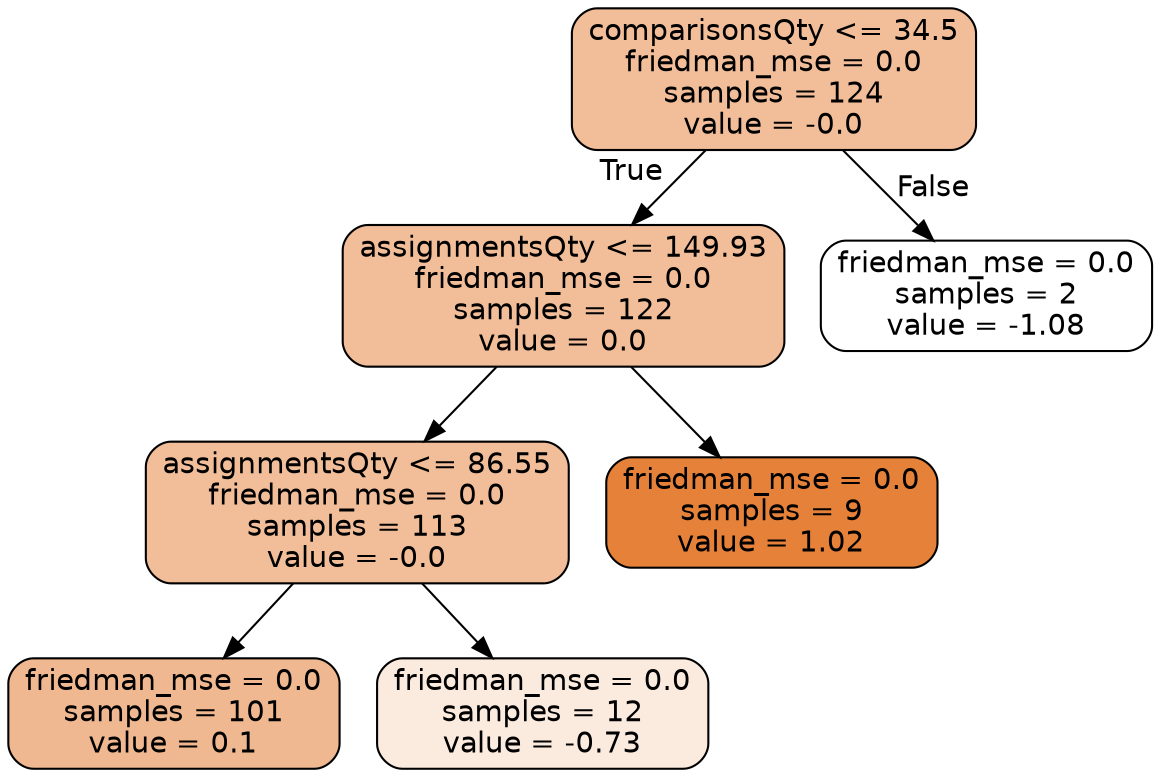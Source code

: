 digraph Tree {
node [shape=box, style="filled, rounded", color="black", fontname="helvetica"] ;
edge [fontname="helvetica"] ;
0 [label="comparisonsQty <= 34.5\nfriedman_mse = 0.0\nsamples = 124\nvalue = -0.0", fillcolor="#f2be99"] ;
1 [label="assignmentsQty <= 149.93\nfriedman_mse = 0.0\nsamples = 122\nvalue = 0.0", fillcolor="#f2be99"] ;
0 -> 1 [labeldistance=2.5, labelangle=45, headlabel="True"] ;
3 [label="assignmentsQty <= 86.55\nfriedman_mse = 0.0\nsamples = 113\nvalue = -0.0", fillcolor="#f2be99"] ;
1 -> 3 ;
5 [label="friedman_mse = 0.0\nsamples = 101\nvalue = 0.1", fillcolor="#f0b890"] ;
3 -> 5 ;
6 [label="friedman_mse = 0.0\nsamples = 12\nvalue = -0.73", fillcolor="#fbeade"] ;
3 -> 6 ;
4 [label="friedman_mse = 0.0\nsamples = 9\nvalue = 1.02", fillcolor="#e58139"] ;
1 -> 4 ;
2 [label="friedman_mse = 0.0\nsamples = 2\nvalue = -1.08", fillcolor="#ffffff"] ;
0 -> 2 [labeldistance=2.5, labelangle=-45, headlabel="False"] ;
}